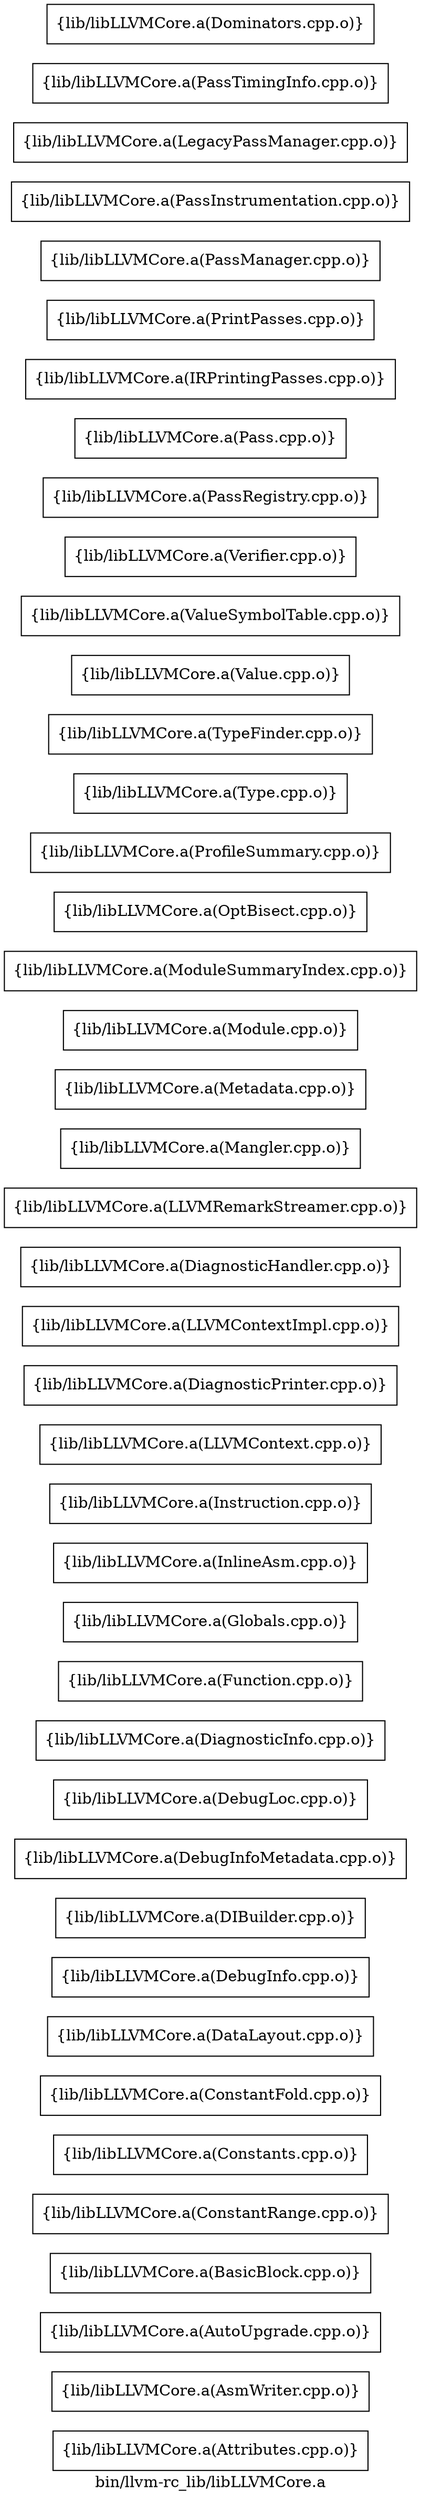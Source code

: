 digraph "bin/llvm-rc_lib/libLLVMCore.a" {
	label="bin/llvm-rc_lib/libLLVMCore.a";
	rankdir=LR;

	Node0x5600255210a8 [shape=record,shape=box,group=0,label="{lib/libLLVMCore.a(Attributes.cpp.o)}"];
	Node0x5600255213c8 [shape=record,shape=box,group=0,label="{lib/libLLVMCore.a(AsmWriter.cpp.o)}"];
	Node0x5600255223b8 [shape=record,shape=box,group=0,label="{lib/libLLVMCore.a(AutoUpgrade.cpp.o)}"];
	Node0x560025525748 [shape=record,shape=box,group=0,label="{lib/libLLVMCore.a(BasicBlock.cpp.o)}"];
	Node0x56002551ff78 [shape=record,shape=box,group=0,label="{lib/libLLVMCore.a(ConstantRange.cpp.o)}"];
	Node0x560025520888 [shape=record,shape=box,group=0,label="{lib/libLLVMCore.a(Constants.cpp.o)}"];
	Node0x560025522368 [shape=record,shape=box,group=0,label="{lib/libLLVMCore.a(ConstantFold.cpp.o)}"];
	Node0x560025521788 [shape=record,shape=box,group=0,label="{lib/libLLVMCore.a(DataLayout.cpp.o)}"];
	Node0x5600255283a8 [shape=record,shape=box,group=0,label="{lib/libLLVMCore.a(DebugInfo.cpp.o)}"];
	Node0x560025528ad8 [shape=record,shape=box,group=0,label="{lib/libLLVMCore.a(DIBuilder.cpp.o)}"];
	Node0x560025527958 [shape=record,shape=box,group=0,label="{lib/libLLVMCore.a(DebugInfoMetadata.cpp.o)}"];
	Node0x5600255299d8 [shape=record,shape=box,group=0,label="{lib/libLLVMCore.a(DebugLoc.cpp.o)}"];
	Node0x560025529c08 [shape=record,shape=box,group=0,label="{lib/libLLVMCore.a(DiagnosticInfo.cpp.o)}"];
	Node0x5600255259c8 [shape=record,shape=box,group=0,label="{lib/libLLVMCore.a(Function.cpp.o)}"];
	Node0x560025523128 [shape=record,shape=box,group=0,label="{lib/libLLVMCore.a(Globals.cpp.o)}"];
	Node0x560025521e18 [shape=record,shape=box,group=0,label="{lib/libLLVMCore.a(InlineAsm.cpp.o)}"];
	Node0x560025522598 [shape=record,shape=box,group=0,label="{lib/libLLVMCore.a(Instruction.cpp.o)}"];
	Node0x560025520068 [shape=record,shape=box,group=0,label="{lib/libLLVMCore.a(LLVMContext.cpp.o)}"];
	Node0x560025523a38 [shape=record,shape=box,group=0,label="{lib/libLLVMCore.a(DiagnosticPrinter.cpp.o)}"];
	Node0x560025524078 [shape=record,shape=box,group=0,label="{lib/libLLVMCore.a(LLVMContextImpl.cpp.o)}"];
	Node0x560025523da8 [shape=record,shape=box,group=0,label="{lib/libLLVMCore.a(DiagnosticHandler.cpp.o)}"];
	Node0x5600255245c8 [shape=record,shape=box,group=0,label="{lib/libLLVMCore.a(LLVMRemarkStreamer.cpp.o)}"];
	Node0x560025520a18 [shape=record,shape=box,group=0,label="{lib/libLLVMCore.a(Mangler.cpp.o)}"];
	Node0x560025521be8 [shape=record,shape=box,group=0,label="{lib/libLLVMCore.a(Metadata.cpp.o)}"];
	Node0x5600255224f8 [shape=record,shape=box,group=0,label="{lib/libLLVMCore.a(Module.cpp.o)}"];
	Node0x560025527a98 [shape=record,shape=box,group=0,label="{lib/libLLVMCore.a(ModuleSummaryIndex.cpp.o)}"];
	Node0x560025524708 [shape=record,shape=box,group=0,label="{lib/libLLVMCore.a(OptBisect.cpp.o)}"];
	Node0x560025522c78 [shape=record,shape=box,group=0,label="{lib/libLLVMCore.a(ProfileSummary.cpp.o)}"];
	Node0x5600255238f8 [shape=record,shape=box,group=0,label="{lib/libLLVMCore.a(Type.cpp.o)}"];
	Node0x560025523218 [shape=record,shape=box,group=0,label="{lib/libLLVMCore.a(TypeFinder.cpp.o)}"];
	Node0x560025525928 [shape=record,shape=box,group=0,label="{lib/libLLVMCore.a(Value.cpp.o)}"];
	Node0x5600255294d8 [shape=record,shape=box,group=0,label="{lib/libLLVMCore.a(ValueSymbolTable.cpp.o)}"];
	Node0x560025528c68 [shape=record,shape=box,group=0,label="{lib/libLLVMCore.a(Verifier.cpp.o)}"];
	Node0x560025528588 [shape=record,shape=box,group=0,label="{lib/libLLVMCore.a(PassRegistry.cpp.o)}"];
	Node0x560025527c28 [shape=record,shape=box,group=0,label="{lib/libLLVMCore.a(Pass.cpp.o)}"];
	Node0x560025527688 [shape=record,shape=box,group=0,label="{lib/libLLVMCore.a(IRPrintingPasses.cpp.o)}"];
	Node0x560025526eb8 [shape=record,shape=box,group=0,label="{lib/libLLVMCore.a(PrintPasses.cpp.o)}"];
	Node0x560025526738 [shape=record,shape=box,group=0,label="{lib/libLLVMCore.a(PassManager.cpp.o)}"];
	Node0x5600255260f8 [shape=record,shape=box,group=0,label="{lib/libLLVMCore.a(PassInstrumentation.cpp.o)}"];
	Node0x5600255252e8 [shape=record,shape=box,group=0,label="{lib/libLLVMCore.a(LegacyPassManager.cpp.o)}"];
	Node0x560025526238 [shape=record,shape=box,group=0,label="{lib/libLLVMCore.a(PassTimingInfo.cpp.o)}"];
	Node0x560025525c48 [shape=record,shape=box,group=0,label="{lib/libLLVMCore.a(Dominators.cpp.o)}"];
}
